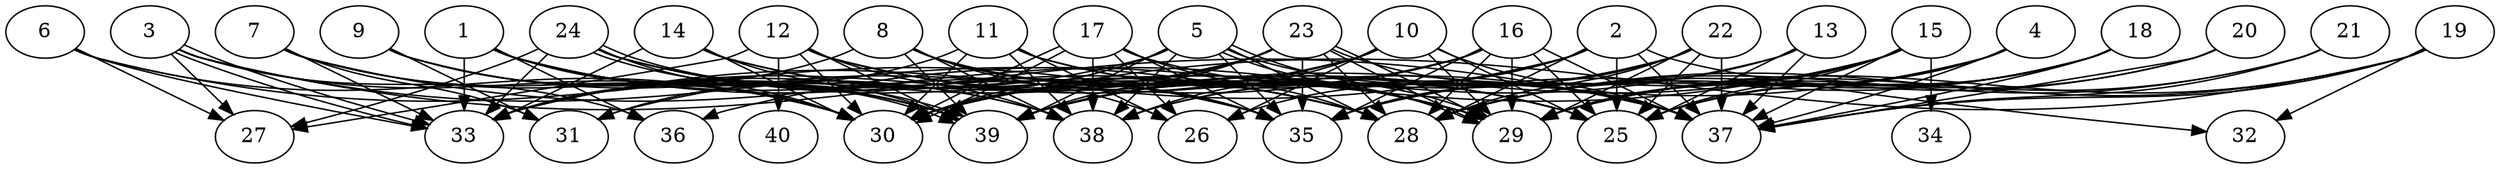 // DAG automatically generated by daggen at Thu Oct  3 14:06:50 2019
// ./daggen --dot -n 40 --ccr 0.3 --fat 0.9 --regular 0.9 --density 0.7 --mindata 5242880 --maxdata 52428800 
digraph G {
  1 [size="58770773", alpha="0.06", expect_size="17631232"] 
  1 -> 28 [size ="17631232"]
  1 -> 30 [size ="17631232"]
  1 -> 33 [size ="17631232"]
  1 -> 35 [size ="17631232"]
  1 -> 36 [size ="17631232"]
  1 -> 38 [size ="17631232"]
  1 -> 39 [size ="17631232"]
  2 [size="93682347", alpha="0.05", expect_size="28104704"] 
  2 -> 25 [size ="28104704"]
  2 -> 26 [size ="28104704"]
  2 -> 28 [size ="28104704"]
  2 -> 32 [size ="28104704"]
  2 -> 33 [size ="28104704"]
  2 -> 37 [size ="28104704"]
  2 -> 38 [size ="28104704"]
  2 -> 39 [size ="28104704"]
  3 [size="53220693", alpha="0.18", expect_size="15966208"] 
  3 -> 27 [size ="15966208"]
  3 -> 28 [size ="15966208"]
  3 -> 30 [size ="15966208"]
  3 -> 33 [size ="15966208"]
  3 -> 33 [size ="15966208"]
  3 -> 36 [size ="15966208"]
  3 -> 37 [size ="15966208"]
  4 [size="153361067", alpha="0.15", expect_size="46008320"] 
  4 -> 25 [size ="46008320"]
  4 -> 28 [size ="46008320"]
  4 -> 29 [size ="46008320"]
  4 -> 37 [size ="46008320"]
  4 -> 39 [size ="46008320"]
  5 [size="64747520", alpha="0.13", expect_size="19424256"] 
  5 -> 28 [size ="19424256"]
  5 -> 29 [size ="19424256"]
  5 -> 29 [size ="19424256"]
  5 -> 30 [size ="19424256"]
  5 -> 33 [size ="19424256"]
  5 -> 35 [size ="19424256"]
  5 -> 37 [size ="19424256"]
  5 -> 38 [size ="19424256"]
  5 -> 39 [size ="19424256"]
  6 [size="136209067", alpha="0.17", expect_size="40862720"] 
  6 -> 27 [size ="40862720"]
  6 -> 30 [size ="40862720"]
  6 -> 33 [size ="40862720"]
  6 -> 35 [size ="40862720"]
  7 [size="53442560", alpha="0.02", expect_size="16032768"] 
  7 -> 29 [size ="16032768"]
  7 -> 30 [size ="16032768"]
  7 -> 31 [size ="16032768"]
  7 -> 33 [size ="16032768"]
  7 -> 39 [size ="16032768"]
  8 [size="59658240", alpha="0.11", expect_size="17897472"] 
  8 -> 26 [size ="17897472"]
  8 -> 29 [size ="17897472"]
  8 -> 33 [size ="17897472"]
  8 -> 35 [size ="17897472"]
  8 -> 38 [size ="17897472"]
  8 -> 39 [size ="17897472"]
  9 [size="58682027", alpha="0.07", expect_size="17604608"] 
  9 -> 30 [size ="17604608"]
  9 -> 31 [size ="17604608"]
  9 -> 38 [size ="17604608"]
  9 -> 39 [size ="17604608"]
  10 [size="97679360", alpha="0.09", expect_size="29303808"] 
  10 -> 25 [size ="29303808"]
  10 -> 26 [size ="29303808"]
  10 -> 29 [size ="29303808"]
  10 -> 30 [size ="29303808"]
  10 -> 33 [size ="29303808"]
  10 -> 37 [size ="29303808"]
  10 -> 38 [size ="29303808"]
  11 [size="38266880", alpha="0.06", expect_size="11480064"] 
  11 -> 25 [size ="11480064"]
  11 -> 26 [size ="11480064"]
  11 -> 30 [size ="11480064"]
  11 -> 31 [size ="11480064"]
  11 -> 37 [size ="11480064"]
  11 -> 38 [size ="11480064"]
  12 [size="81715200", alpha="0.17", expect_size="24514560"] 
  12 -> 25 [size ="24514560"]
  12 -> 27 [size ="24514560"]
  12 -> 29 [size ="24514560"]
  12 -> 30 [size ="24514560"]
  12 -> 37 [size ="24514560"]
  12 -> 38 [size ="24514560"]
  12 -> 39 [size ="24514560"]
  12 -> 40 [size ="24514560"]
  13 [size="123480747", alpha="0.03", expect_size="37044224"] 
  13 -> 25 [size ="37044224"]
  13 -> 30 [size ="37044224"]
  13 -> 35 [size ="37044224"]
  13 -> 37 [size ="37044224"]
  14 [size="107226453", alpha="0.07", expect_size="32167936"] 
  14 -> 25 [size ="32167936"]
  14 -> 28 [size ="32167936"]
  14 -> 30 [size ="32167936"]
  14 -> 33 [size ="32167936"]
  14 -> 39 [size ="32167936"]
  15 [size="70683307", alpha="0.09", expect_size="21204992"] 
  15 -> 25 [size ="21204992"]
  15 -> 29 [size ="21204992"]
  15 -> 34 [size ="21204992"]
  15 -> 35 [size ="21204992"]
  15 -> 36 [size ="21204992"]
  15 -> 37 [size ="21204992"]
  15 -> 39 [size ="21204992"]
  16 [size="172912640", alpha="0.07", expect_size="51873792"] 
  16 -> 25 [size ="51873792"]
  16 -> 28 [size ="51873792"]
  16 -> 29 [size ="51873792"]
  16 -> 30 [size ="51873792"]
  16 -> 31 [size ="51873792"]
  16 -> 35 [size ="51873792"]
  16 -> 37 [size ="51873792"]
  16 -> 39 [size ="51873792"]
  17 [size="151558827", alpha="0.18", expect_size="45467648"] 
  17 -> 26 [size ="45467648"]
  17 -> 28 [size ="45467648"]
  17 -> 30 [size ="45467648"]
  17 -> 30 [size ="45467648"]
  17 -> 35 [size ="45467648"]
  17 -> 37 [size ="45467648"]
  17 -> 38 [size ="45467648"]
  18 [size="166130347", alpha="0.14", expect_size="49839104"] 
  18 -> 25 [size ="49839104"]
  18 -> 28 [size ="49839104"]
  18 -> 29 [size ="49839104"]
  18 -> 35 [size ="49839104"]
  18 -> 37 [size ="49839104"]
  19 [size="95122773", alpha="0.10", expect_size="28536832"] 
  19 -> 28 [size ="28536832"]
  19 -> 29 [size ="28536832"]
  19 -> 30 [size ="28536832"]
  19 -> 32 [size ="28536832"]
  19 -> 37 [size ="28536832"]
  20 [size="149517653", alpha="0.19", expect_size="44855296"] 
  20 -> 28 [size ="44855296"]
  20 -> 29 [size ="44855296"]
  20 -> 37 [size ="44855296"]
  21 [size="62808747", alpha="0.14", expect_size="18842624"] 
  21 -> 28 [size ="18842624"]
  21 -> 29 [size ="18842624"]
  21 -> 37 [size ="18842624"]
  22 [size="112353280", alpha="0.18", expect_size="33705984"] 
  22 -> 25 [size ="33705984"]
  22 -> 28 [size ="33705984"]
  22 -> 29 [size ="33705984"]
  22 -> 35 [size ="33705984"]
  22 -> 37 [size ="33705984"]
  22 -> 38 [size ="33705984"]
  22 -> 39 [size ="33705984"]
  23 [size="88712533", alpha="0.07", expect_size="26613760"] 
  23 -> 28 [size ="26613760"]
  23 -> 29 [size ="26613760"]
  23 -> 29 [size ="26613760"]
  23 -> 30 [size ="26613760"]
  23 -> 33 [size ="26613760"]
  23 -> 35 [size ="26613760"]
  23 -> 37 [size ="26613760"]
  23 -> 39 [size ="26613760"]
  24 [size="112008533", alpha="0.13", expect_size="33602560"] 
  24 -> 27 [size ="33602560"]
  24 -> 28 [size ="33602560"]
  24 -> 29 [size ="33602560"]
  24 -> 30 [size ="33602560"]
  24 -> 33 [size ="33602560"]
  24 -> 35 [size ="33602560"]
  24 -> 39 [size ="33602560"]
  24 -> 39 [size ="33602560"]
  25 [size="164307627", alpha="0.05", expect_size="49292288"] 
  26 [size="79042560", alpha="0.12", expect_size="23712768"] 
  27 [size="137499307", alpha="0.04", expect_size="41249792"] 
  28 [size="123979093", alpha="0.01", expect_size="37193728"] 
  29 [size="77277867", alpha="0.04", expect_size="23183360"] 
  30 [size="152606720", alpha="0.16", expect_size="45782016"] 
  31 [size="144281600", alpha="0.11", expect_size="43284480"] 
  32 [size="93600427", alpha="0.15", expect_size="28080128"] 
  33 [size="76776107", alpha="0.12", expect_size="23032832"] 
  34 [size="129546240", alpha="0.00", expect_size="38863872"] 
  35 [size="73233067", alpha="0.15", expect_size="21969920"] 
  36 [size="112387413", alpha="0.10", expect_size="33716224"] 
  37 [size="51172693", alpha="0.02", expect_size="15351808"] 
  38 [size="82845013", alpha="0.13", expect_size="24853504"] 
  39 [size="92296533", alpha="0.13", expect_size="27688960"] 
  40 [size="120736427", alpha="0.11", expect_size="36220928"] 
}
